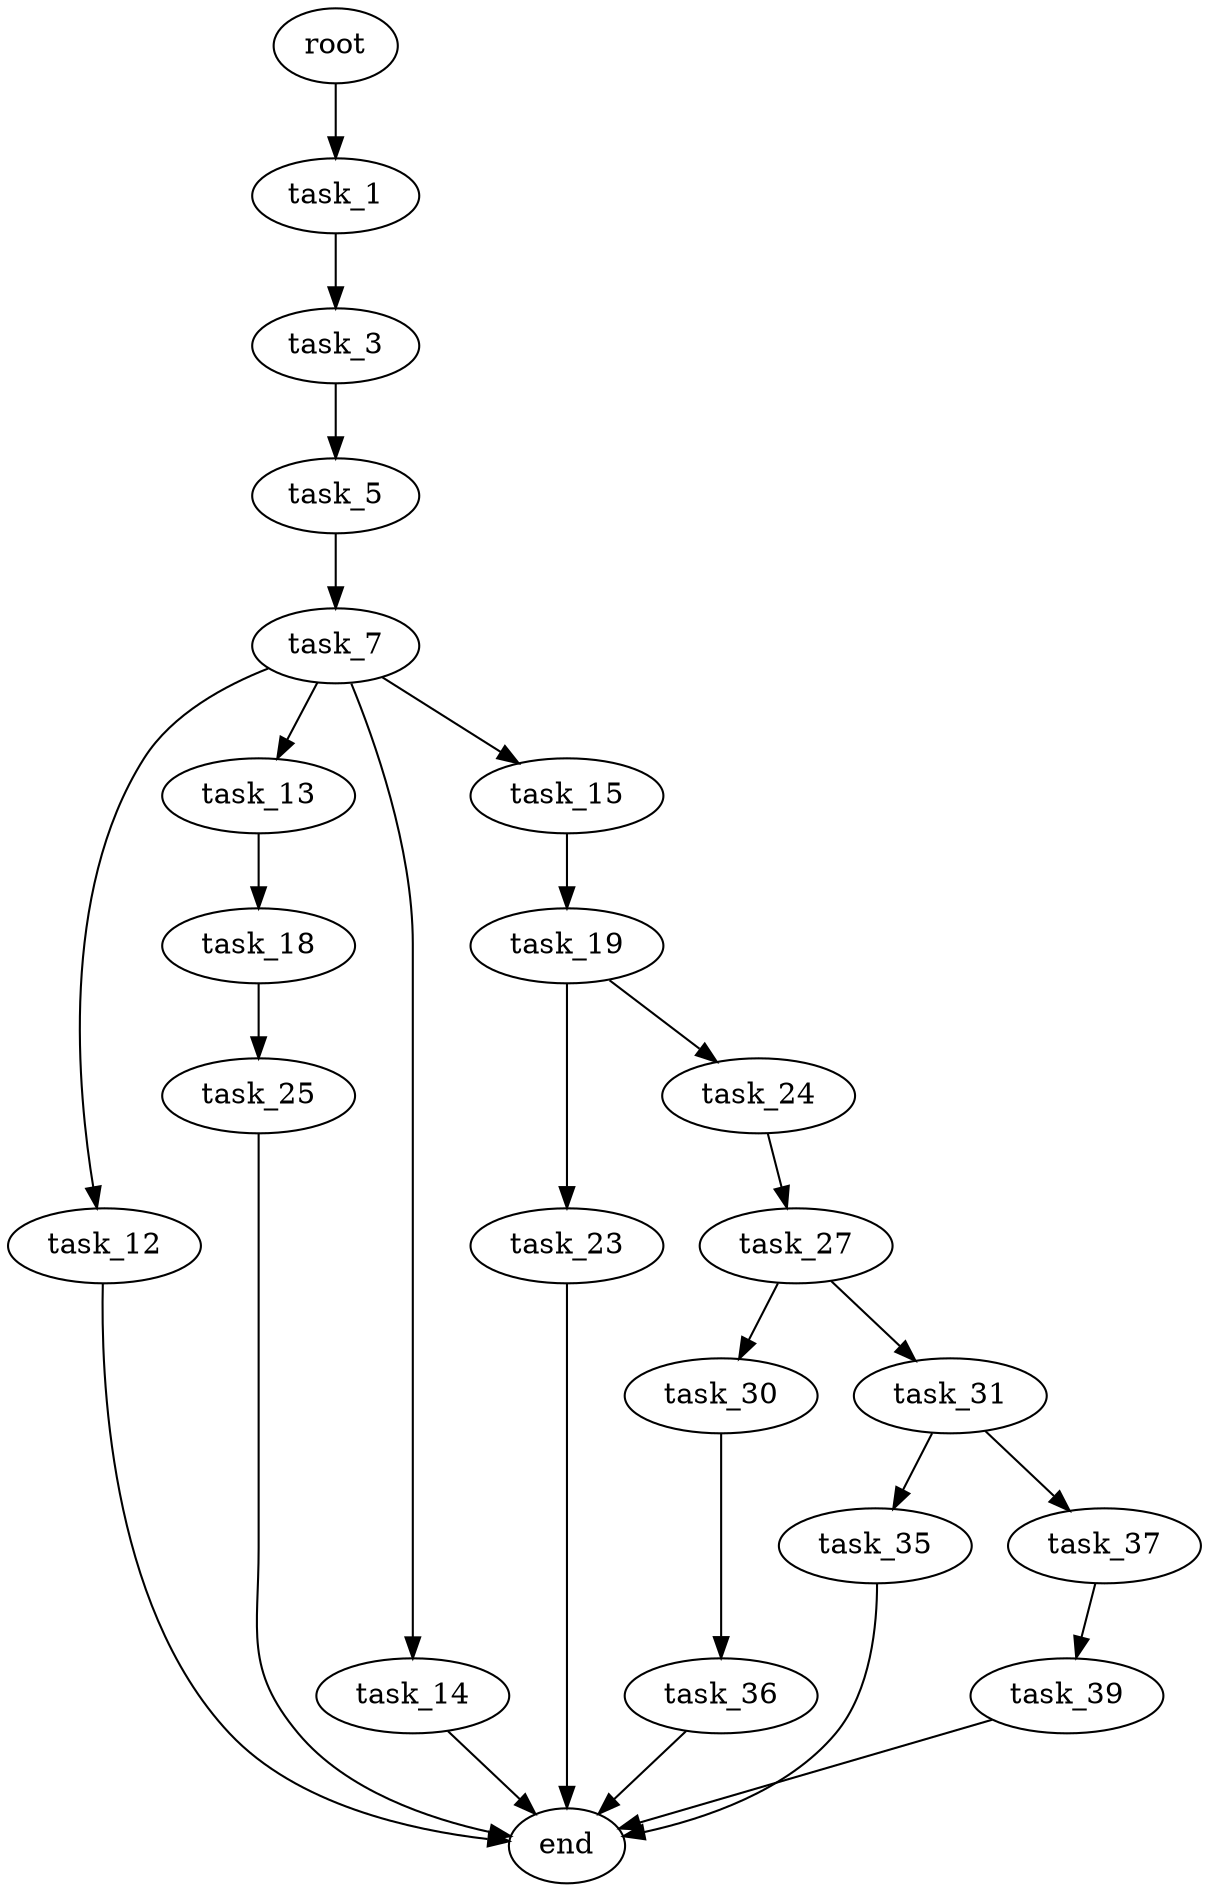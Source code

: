 digraph G {
  root [size="0.000000"];
  task_1 [size="18046986670.000000"];
  task_3 [size="2335300877.000000"];
  task_5 [size="12862279770.000000"];
  task_7 [size="33307525906.000000"];
  task_12 [size="16716314340.000000"];
  task_13 [size="1073741824000.000000"];
  task_14 [size="231928233984.000000"];
  task_15 [size="708687502.000000"];
  task_18 [size="68719476736.000000"];
  task_19 [size="8589934592.000000"];
  task_23 [size="6917747176.000000"];
  task_24 [size="61464534266.000000"];
  task_25 [size="15564657994.000000"];
  task_27 [size="1247988396.000000"];
  task_30 [size="368293445632.000000"];
  task_31 [size="1548601449.000000"];
  task_35 [size="60750916582.000000"];
  task_36 [size="1073741824000.000000"];
  task_37 [size="28991029248.000000"];
  task_39 [size="33201337220.000000"];
  end [size="0.000000"];

  root -> task_1 [size="1.000000"];
  task_1 -> task_3 [size="679477248.000000"];
  task_3 -> task_5 [size="75497472.000000"];
  task_5 -> task_7 [size="411041792.000000"];
  task_7 -> task_12 [size="536870912.000000"];
  task_7 -> task_13 [size="536870912.000000"];
  task_7 -> task_14 [size="536870912.000000"];
  task_7 -> task_15 [size="536870912.000000"];
  task_12 -> end [size="1.000000"];
  task_13 -> task_18 [size="838860800.000000"];
  task_14 -> end [size="1.000000"];
  task_15 -> task_19 [size="75497472.000000"];
  task_18 -> task_25 [size="134217728.000000"];
  task_19 -> task_23 [size="33554432.000000"];
  task_19 -> task_24 [size="33554432.000000"];
  task_23 -> end [size="1.000000"];
  task_24 -> task_27 [size="134217728.000000"];
  task_25 -> end [size="1.000000"];
  task_27 -> task_30 [size="75497472.000000"];
  task_27 -> task_31 [size="75497472.000000"];
  task_30 -> task_36 [size="411041792.000000"];
  task_31 -> task_35 [size="75497472.000000"];
  task_31 -> task_37 [size="75497472.000000"];
  task_35 -> end [size="1.000000"];
  task_36 -> end [size="1.000000"];
  task_37 -> task_39 [size="75497472.000000"];
  task_39 -> end [size="1.000000"];
}
